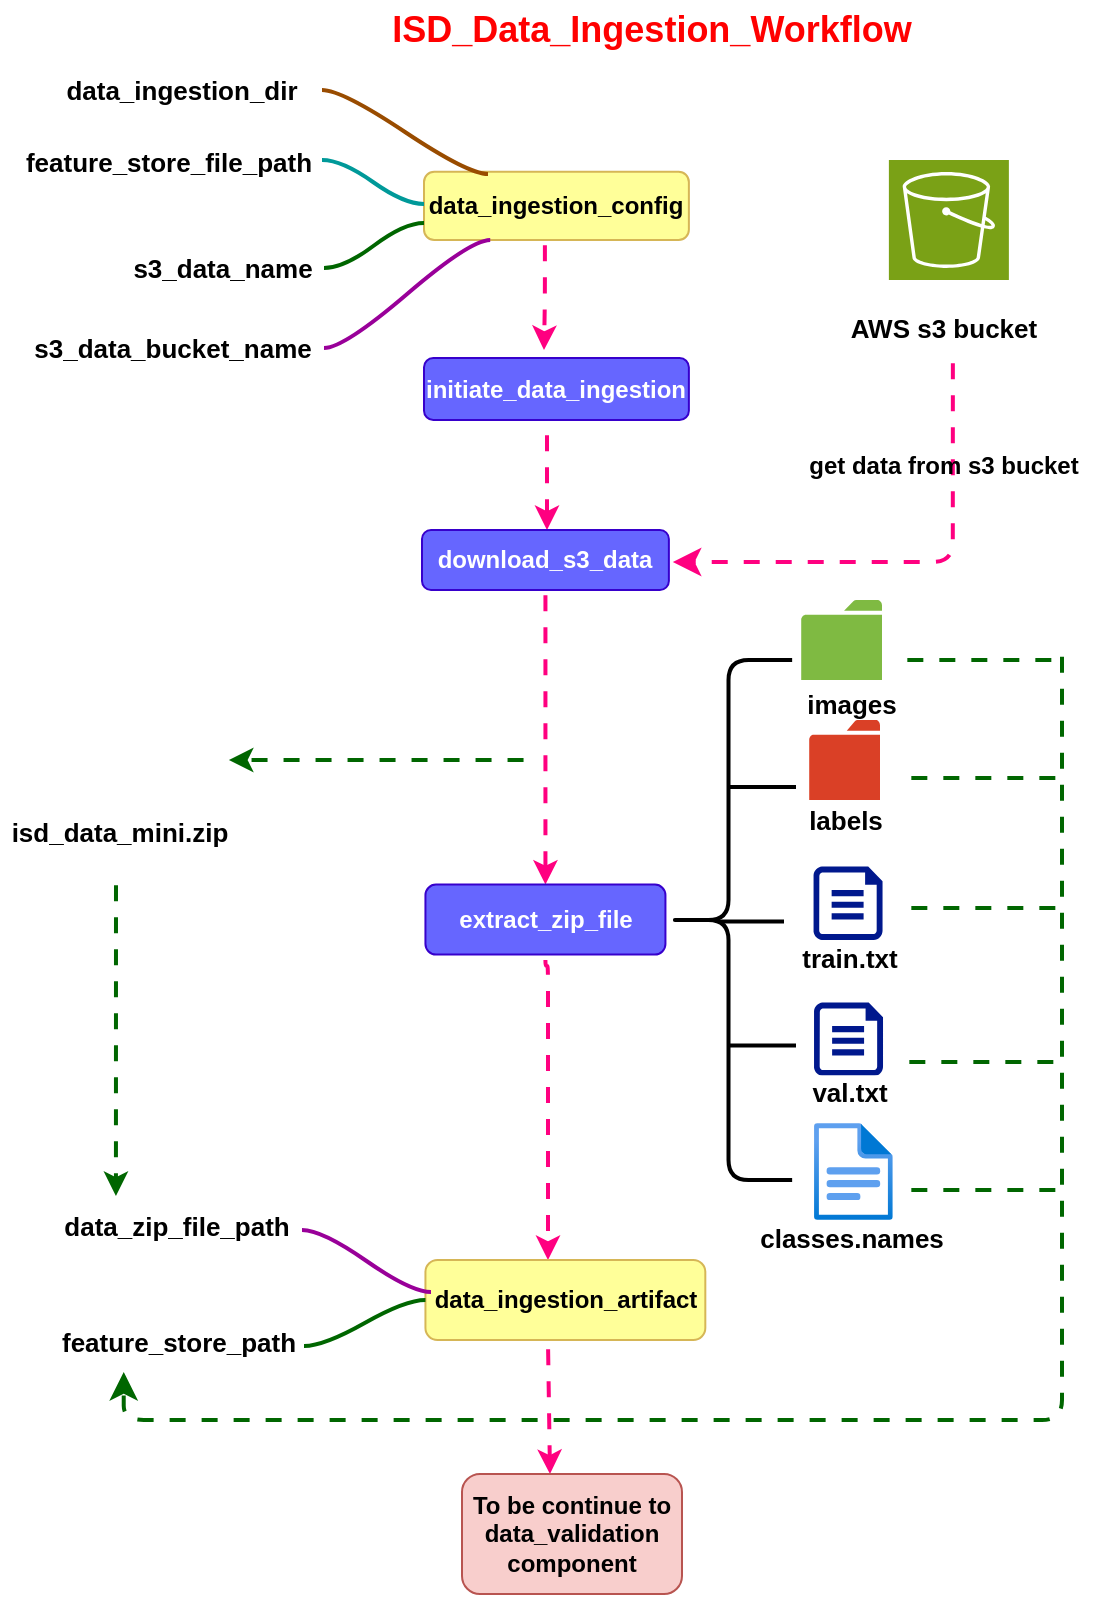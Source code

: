<mxfile version="24.2.3" type="device" pages="2">
  <diagram id="C5RBs43oDa-KdzZeNtuy" name="Page-1">
    <mxGraphModel dx="1434" dy="738" grid="1" gridSize="10" guides="1" tooltips="1" connect="1" arrows="1" fold="1" page="1" pageScale="1" pageWidth="827" pageHeight="1169" math="0" shadow="0">
      <root>
        <mxCell id="WIyWlLk6GJQsqaUBKTNV-0" />
        <mxCell id="WIyWlLk6GJQsqaUBKTNV-1" parent="WIyWlLk6GJQsqaUBKTNV-0" />
        <mxCell id="8eX8kVVmRZLDJjs02950-40" value="&lt;font style=&quot;font-size: 13px;&quot;&gt;&lt;b&gt;data_ingestion_dir&lt;/b&gt;&lt;/font&gt;" style="rounded=1;whiteSpace=wrap;html=1;strokeColor=none;" vertex="1" parent="WIyWlLk6GJQsqaUBKTNV-1">
          <mxGeometry x="330" y="60" width="120" height="30" as="geometry" />
        </mxCell>
        <mxCell id="8eX8kVVmRZLDJjs02950-41" value="" style="edgeStyle=orthogonalEdgeStyle;rounded=1;orthogonalLoop=1;jettySize=auto;html=1;flowAnimation=1;strokeColor=#FF0080;strokeWidth=2;" edge="1" parent="WIyWlLk6GJQsqaUBKTNV-1" source="8eX8kVVmRZLDJjs02950-64">
          <mxGeometry relative="1" as="geometry">
            <mxPoint x="571" y="205" as="targetPoint" />
            <Array as="points">
              <mxPoint x="571.44" y="180" />
              <mxPoint x="571.44" y="180" />
            </Array>
          </mxGeometry>
        </mxCell>
        <mxCell id="8eX8kVVmRZLDJjs02950-42" value="&lt;font style=&quot;font-size: 13px;&quot;&gt;&lt;b&gt;feature_store_file_path&lt;/b&gt;&lt;/font&gt;" style="rounded=1;whiteSpace=wrap;html=1;strokeColor=none;" vertex="1" parent="WIyWlLk6GJQsqaUBKTNV-1">
          <mxGeometry x="318" y="96" width="131" height="30" as="geometry" />
        </mxCell>
        <mxCell id="8eX8kVVmRZLDJjs02950-43" value="&lt;div style=&quot;text-align: right;&quot;&gt;&lt;span style=&quot;background-color: initial; font-size: 13px;&quot;&gt;&lt;b&gt;s3_data_name&lt;/b&gt;&lt;/span&gt;&lt;/div&gt;" style="rounded=1;whiteSpace=wrap;html=1;strokeColor=none;" vertex="1" parent="WIyWlLk6GJQsqaUBKTNV-1">
          <mxGeometry x="360" y="149" width="101" height="30" as="geometry" />
        </mxCell>
        <mxCell id="8eX8kVVmRZLDJjs02950-44" value="&lt;font style=&quot;font-size: 13px;&quot;&gt;&lt;b&gt;s3_data_bucket_name&lt;/b&gt;&lt;/font&gt;" style="rounded=1;whiteSpace=wrap;html=1;strokeColor=none;" vertex="1" parent="WIyWlLk6GJQsqaUBKTNV-1">
          <mxGeometry x="310" y="189" width="151" height="30" as="geometry" />
        </mxCell>
        <mxCell id="8eX8kVVmRZLDJjs02950-45" value="" style="edgeStyle=orthogonalEdgeStyle;rounded=1;orthogonalLoop=1;jettySize=auto;html=1;flowAnimation=1;strokeColor=#FF0080;strokeWidth=2;" edge="1" parent="WIyWlLk6GJQsqaUBKTNV-1">
          <mxGeometry relative="1" as="geometry">
            <mxPoint x="572.5" y="245" as="sourcePoint" />
            <mxPoint x="572.5" y="295" as="targetPoint" />
          </mxGeometry>
        </mxCell>
        <mxCell id="8eX8kVVmRZLDJjs02950-46" value="&lt;b&gt;initiate_data_ingestion&lt;/b&gt;" style="rounded=1;whiteSpace=wrap;html=1;fillColor=#6666FF;fontColor=#ffffff;strokeColor=#3700CC;flipH=1;container=1;" vertex="1" parent="WIyWlLk6GJQsqaUBKTNV-1">
          <mxGeometry x="511" y="209" width="132.44" height="31" as="geometry" />
        </mxCell>
        <mxCell id="8eX8kVVmRZLDJjs02950-48" value="&lt;b&gt;download_s3_data&lt;/b&gt;" style="whiteSpace=wrap;html=1;fillColor=#6666FF;strokeColor=#3700CC;fontColor=#ffffff;rounded=1;" vertex="1" parent="WIyWlLk6GJQsqaUBKTNV-1">
          <mxGeometry x="510" y="295" width="123.44" height="30" as="geometry" />
        </mxCell>
        <mxCell id="8eX8kVVmRZLDJjs02950-49" value="" style="edgeStyle=orthogonalEdgeStyle;rounded=1;orthogonalLoop=1;jettySize=auto;html=1;flowAnimation=1;strokeColor=#FF0080;strokeWidth=2;exitX=0.5;exitY=1;exitDx=0;exitDy=0;" edge="1" parent="WIyWlLk6GJQsqaUBKTNV-1" source="8eX8kVVmRZLDJjs02950-50" target="8eX8kVVmRZLDJjs02950-57">
          <mxGeometry relative="1" as="geometry">
            <Array as="points">
              <mxPoint x="573" y="513" />
            </Array>
            <mxPoint x="573" y="550" as="sourcePoint" />
          </mxGeometry>
        </mxCell>
        <mxCell id="8eX8kVVmRZLDJjs02950-52" value="&lt;font style=&quot;font-size: 13px;&quot;&gt;&lt;b&gt;AWS s3 bucket&lt;/b&gt;&lt;/font&gt;" style="rounded=1;whiteSpace=wrap;html=1;strokeColor=none;" vertex="1" parent="WIyWlLk6GJQsqaUBKTNV-1">
          <mxGeometry x="710.78" y="179" width="120" height="30" as="geometry" />
        </mxCell>
        <mxCell id="8eX8kVVmRZLDJjs02950-53" value="" style="edgeStyle=segmentEdgeStyle;endArrow=classic;html=1;curved=0;rounded=1;endSize=8;startSize=8;flowAnimation=1;strokeWidth=2;strokeColor=#FF0080;" edge="1" parent="WIyWlLk6GJQsqaUBKTNV-1">
          <mxGeometry width="50" height="50" relative="1" as="geometry">
            <mxPoint x="775.44" y="209" as="sourcePoint" />
            <mxPoint x="635.44" y="311" as="targetPoint" />
            <Array as="points">
              <mxPoint x="775.44" y="311" />
              <mxPoint x="635.44" y="311" />
            </Array>
          </mxGeometry>
        </mxCell>
        <mxCell id="8eX8kVVmRZLDJjs02950-54" value="" style="shape=image;html=1;verticalAlign=top;verticalLabelPosition=bottom;labelBackgroundColor=#ffffff;imageAspect=0;aspect=fixed;image=https://cdn4.iconfinder.com/data/icons/file-extension-names-vol-8/512/2-128.png;rounded=1;" vertex="1" parent="WIyWlLk6GJQsqaUBKTNV-1">
          <mxGeometry x="334" y="381" width="50" height="50" as="geometry" />
        </mxCell>
        <mxCell id="8eX8kVVmRZLDJjs02950-55" value="" style="edgeStyle=orthogonalEdgeStyle;rounded=0;orthogonalLoop=1;jettySize=auto;html=1;flowAnimation=1;strokeColor=#006600;strokeWidth=2;" edge="1" parent="WIyWlLk6GJQsqaUBKTNV-1">
          <mxGeometry relative="1" as="geometry">
            <mxPoint x="357" y="470" as="sourcePoint" />
            <mxPoint x="356.969" y="628.0" as="targetPoint" />
          </mxGeometry>
        </mxCell>
        <mxCell id="8eX8kVVmRZLDJjs02950-56" value="&lt;span style=&quot;font-size: 13px;&quot;&gt;&lt;b&gt;isd_data_mini.zip&lt;/b&gt;&lt;/span&gt;" style="rounded=1;whiteSpace=wrap;html=1;strokeColor=none;" vertex="1" parent="WIyWlLk6GJQsqaUBKTNV-1">
          <mxGeometry x="299" y="431" width="120" height="30" as="geometry" />
        </mxCell>
        <mxCell id="8eX8kVVmRZLDJjs02950-57" value="&lt;b&gt;data_ingestion_artifact&lt;/b&gt;" style="whiteSpace=wrap;html=1;fillColor=#FFFF99;strokeColor=#d6b656;rounded=1;" vertex="1" parent="WIyWlLk6GJQsqaUBKTNV-1">
          <mxGeometry x="511.72" y="660" width="139.94" height="40" as="geometry" />
        </mxCell>
        <mxCell id="8eX8kVVmRZLDJjs02950-58" value="&lt;span style=&quot;font-size: 13px;&quot;&gt;&lt;b&gt;data_zip_file_path&lt;/b&gt;&lt;/span&gt;" style="rounded=1;whiteSpace=wrap;html=1;strokeColor=none;" vertex="1" parent="WIyWlLk6GJQsqaUBKTNV-1">
          <mxGeometry x="333" y="628" width="108.75" height="30" as="geometry" />
        </mxCell>
        <mxCell id="8eX8kVVmRZLDJjs02950-59" value="&lt;span style=&quot;font-size: 13px;&quot;&gt;&lt;b&gt;feature_store_path&lt;/b&gt;&lt;/span&gt;" style="rounded=1;whiteSpace=wrap;html=1;strokeColor=none;" vertex="1" parent="WIyWlLk6GJQsqaUBKTNV-1">
          <mxGeometry x="333" y="686" width="111.44" height="30" as="geometry" />
        </mxCell>
        <mxCell id="8eX8kVVmRZLDJjs02950-62" value="" style="edgeStyle=elbowEdgeStyle;elbow=vertical;endArrow=classic;html=1;curved=0;rounded=1;endSize=8;startSize=8;flowAnimation=1;strokeColor=#006600;strokeWidth=2;entryX=0.25;entryY=1;entryDx=0;entryDy=0;" edge="1" parent="WIyWlLk6GJQsqaUBKTNV-1" target="8eX8kVVmRZLDJjs02950-59">
          <mxGeometry width="50" height="50" relative="1" as="geometry">
            <mxPoint x="830" y="355.65" as="sourcePoint" />
            <mxPoint x="384" y="713.65" as="targetPoint" />
            <Array as="points">
              <mxPoint x="590" y="740" />
            </Array>
          </mxGeometry>
        </mxCell>
        <mxCell id="8eX8kVVmRZLDJjs02950-63" value="&lt;font size=&quot;1&quot; color=&quot;#ff0000&quot; style=&quot;&quot;&gt;&lt;b style=&quot;font-size: 18px;&quot;&gt;ISD_Data_Ingestion_Workflow&lt;/b&gt;&lt;/font&gt;" style="rounded=1;whiteSpace=wrap;html=1;strokeColor=none;" vertex="1" parent="WIyWlLk6GJQsqaUBKTNV-1">
          <mxGeometry x="480.0" y="30" width="290" height="30" as="geometry" />
        </mxCell>
        <mxCell id="8eX8kVVmRZLDJjs02950-64" value="&lt;b&gt;data_ingestion_config&lt;/b&gt;" style="rounded=1;whiteSpace=wrap;html=1;strokeWidth=1;fillColor=#FFFF99;strokeColor=#d6b656;shadow=0;glass=0;flipV=1;" vertex="1" parent="WIyWlLk6GJQsqaUBKTNV-1">
          <mxGeometry x="511" y="115.9" width="132.44" height="34.1" as="geometry" />
        </mxCell>
        <mxCell id="8eX8kVVmRZLDJjs02950-65" value="" style="endArrow=classic;html=1;rounded=0;flowAnimation=1;strokeColor=#006600;strokeWidth=2;" edge="1" parent="WIyWlLk6GJQsqaUBKTNV-1">
          <mxGeometry width="50" height="50" relative="1" as="geometry">
            <mxPoint x="563.44" y="410" as="sourcePoint" />
            <mxPoint x="413.44" y="410" as="targetPoint" />
          </mxGeometry>
        </mxCell>
        <mxCell id="8eX8kVVmRZLDJjs02950-67" value="" style="edgeStyle=orthogonalEdgeStyle;rounded=1;orthogonalLoop=1;jettySize=auto;html=1;flowAnimation=1;strokeColor=#FF0080;strokeWidth=2;exitX=0.438;exitY=1.05;exitDx=0;exitDy=0;exitPerimeter=0;" edge="1" parent="WIyWlLk6GJQsqaUBKTNV-1" target="8eX8kVVmRZLDJjs02950-68" source="8eX8kVVmRZLDJjs02950-57">
          <mxGeometry relative="1" as="geometry">
            <mxPoint x="574" y="710" as="sourcePoint" />
            <Array as="points">
              <mxPoint x="574" y="702" />
            </Array>
          </mxGeometry>
        </mxCell>
        <mxCell id="8eX8kVVmRZLDJjs02950-68" value="&lt;b&gt;To be continue to data_validation component&lt;/b&gt;" style="whiteSpace=wrap;html=1;fillColor=#f8cecc;strokeColor=#b85450;rounded=1;" vertex="1" parent="WIyWlLk6GJQsqaUBKTNV-1">
          <mxGeometry x="530" y="767" width="110" height="60" as="geometry" />
        </mxCell>
        <mxCell id="8eX8kVVmRZLDJjs02950-69" value="" style="edgeStyle=entityRelationEdgeStyle;startArrow=none;endArrow=none;segment=10;curved=1;sourcePerimeterSpacing=0;targetPerimeterSpacing=0;rounded=0;strokeColor=#994C00;strokeWidth=2;" edge="1" parent="WIyWlLk6GJQsqaUBKTNV-1">
          <mxGeometry relative="1" as="geometry">
            <mxPoint x="460" y="75" as="sourcePoint" />
            <mxPoint x="543" y="117" as="targetPoint" />
            <Array as="points">
              <mxPoint x="623" y="217" />
              <mxPoint x="493" y="72" />
              <mxPoint x="633" y="217" />
              <mxPoint x="633" y="207" />
            </Array>
          </mxGeometry>
        </mxCell>
        <mxCell id="8eX8kVVmRZLDJjs02950-70" value="" style="edgeStyle=entityRelationEdgeStyle;startArrow=none;endArrow=none;segment=10;curved=1;sourcePerimeterSpacing=0;targetPerimeterSpacing=0;rounded=0;exitX=0.25;exitY=1;exitDx=0;exitDy=0;strokeColor=#990099;strokeWidth=2;" edge="1" parent="WIyWlLk6GJQsqaUBKTNV-1" source="8eX8kVVmRZLDJjs02950-64" target="8eX8kVVmRZLDJjs02950-44">
          <mxGeometry relative="1" as="geometry">
            <mxPoint x="532" y="182" as="sourcePoint" />
            <mxPoint x="490" y="201" as="targetPoint" />
            <Array as="points">
              <mxPoint x="681" y="447" />
            </Array>
          </mxGeometry>
        </mxCell>
        <mxCell id="8eX8kVVmRZLDJjs02950-71" value="" style="edgeStyle=entityRelationEdgeStyle;startArrow=none;endArrow=none;segment=10;curved=1;sourcePerimeterSpacing=0;targetPerimeterSpacing=0;rounded=0;strokeColor=#009999;strokeWidth=2;" edge="1" parent="WIyWlLk6GJQsqaUBKTNV-1">
          <mxGeometry relative="1" as="geometry">
            <mxPoint x="460" y="110" as="sourcePoint" />
            <mxPoint x="511" y="132" as="targetPoint" />
            <Array as="points">
              <mxPoint x="591" y="232" />
              <mxPoint x="461" y="87" />
              <mxPoint x="601" y="232" />
              <mxPoint x="601" y="222" />
            </Array>
          </mxGeometry>
        </mxCell>
        <mxCell id="8eX8kVVmRZLDJjs02950-72" value="" style="edgeStyle=entityRelationEdgeStyle;startArrow=none;endArrow=none;segment=10;curved=1;sourcePerimeterSpacing=0;targetPerimeterSpacing=0;rounded=0;strokeColor=#006600;strokeWidth=2;exitX=1;exitY=0.5;exitDx=0;exitDy=0;entryX=0;entryY=0.75;entryDx=0;entryDy=0;" edge="1" parent="WIyWlLk6GJQsqaUBKTNV-1" source="8eX8kVVmRZLDJjs02950-43" target="8eX8kVVmRZLDJjs02950-64">
          <mxGeometry relative="1" as="geometry">
            <mxPoint x="470" y="120" as="sourcePoint" />
            <mxPoint x="521" y="142" as="targetPoint" />
            <Array as="points">
              <mxPoint x="601" y="242" />
              <mxPoint x="471" y="97" />
              <mxPoint x="611" y="242" />
              <mxPoint x="611" y="232" />
            </Array>
          </mxGeometry>
        </mxCell>
        <mxCell id="8eX8kVVmRZLDJjs02950-73" value="" style="edgeStyle=entityRelationEdgeStyle;startArrow=none;endArrow=none;segment=10;curved=1;sourcePerimeterSpacing=0;targetPerimeterSpacing=0;rounded=0;strokeColor=#990099;strokeWidth=2;" edge="1" parent="WIyWlLk6GJQsqaUBKTNV-1">
          <mxGeometry relative="1" as="geometry">
            <mxPoint x="450" y="645" as="sourcePoint" />
            <mxPoint x="514.5" y="676" as="targetPoint" />
            <Array as="points">
              <mxPoint x="460" y="645" />
              <mxPoint x="460" y="645" />
              <mxPoint x="480" y="655" />
              <mxPoint x="490" y="655" />
              <mxPoint x="453.5" y="994" />
              <mxPoint x="594.5" y="776" />
              <mxPoint x="483.5" y="914" />
              <mxPoint x="464.5" y="631" />
              <mxPoint x="604.5" y="776" />
              <mxPoint x="604.5" y="766" />
            </Array>
          </mxGeometry>
        </mxCell>
        <mxCell id="8eX8kVVmRZLDJjs02950-74" value="" style="edgeStyle=entityRelationEdgeStyle;startArrow=none;endArrow=none;segment=10;curved=1;sourcePerimeterSpacing=0;targetPerimeterSpacing=0;rounded=0;strokeColor=#006600;strokeWidth=2;entryX=0;entryY=0.5;entryDx=0;entryDy=0;" edge="1" parent="WIyWlLk6GJQsqaUBKTNV-1" target="8eX8kVVmRZLDJjs02950-57">
          <mxGeometry relative="1" as="geometry">
            <mxPoint x="451" y="703" as="sourcePoint" />
            <mxPoint x="510" y="675" as="targetPoint" />
            <Array as="points">
              <mxPoint x="460" y="695" />
              <mxPoint x="460" y="715" />
              <mxPoint x="460" y="715" />
              <mxPoint x="510" y="675" />
              <mxPoint x="450" y="715" />
              <mxPoint x="603.5" y="786" />
              <mxPoint x="452.5" y="864" />
              <mxPoint x="463.5" y="974" />
              <mxPoint x="473.5" y="641" />
              <mxPoint x="613.5" y="786" />
              <mxPoint x="613.5" y="776" />
            </Array>
          </mxGeometry>
        </mxCell>
        <mxCell id="8eX8kVVmRZLDJjs02950-79" value="" style="sketch=0;points=[[0,0,0],[0.25,0,0],[0.5,0,0],[0.75,0,0],[1,0,0],[0,1,0],[0.25,1,0],[0.5,1,0],[0.75,1,0],[1,1,0],[0,0.25,0],[0,0.5,0],[0,0.75,0],[1,0.25,0],[1,0.5,0],[1,0.75,0]];outlineConnect=0;fontColor=#232F3E;fillColor=#7AA116;strokeColor=#ffffff;dashed=0;verticalLabelPosition=bottom;verticalAlign=top;align=center;html=1;fontSize=12;fontStyle=0;aspect=fixed;shape=mxgraph.aws4.resourceIcon;resIcon=mxgraph.aws4.s3;" vertex="1" parent="WIyWlLk6GJQsqaUBKTNV-1">
          <mxGeometry x="743.44" y="110" width="60" height="60" as="geometry" />
        </mxCell>
        <mxCell id="8eX8kVVmRZLDJjs02950-84" value="&lt;b&gt;get data from s3 bucket&lt;/b&gt;" style="text;strokeColor=none;align=center;fillColor=none;html=1;verticalAlign=middle;whiteSpace=wrap;rounded=0;" vertex="1" parent="WIyWlLk6GJQsqaUBKTNV-1">
          <mxGeometry x="691" y="248" width="160" height="30" as="geometry" />
        </mxCell>
        <mxCell id="8g1nXVOz-ZgUr4x5GwGk-0" value="" style="edgeStyle=orthogonalEdgeStyle;rounded=1;orthogonalLoop=1;jettySize=auto;html=1;flowAnimation=1;strokeColor=#FF0080;strokeWidth=2;exitX=0.5;exitY=1;exitDx=0;exitDy=0;" edge="1" parent="WIyWlLk6GJQsqaUBKTNV-1" source="8eX8kVVmRZLDJjs02950-48" target="8eX8kVVmRZLDJjs02950-50">
          <mxGeometry relative="1" as="geometry">
            <mxPoint x="572" y="325" as="sourcePoint" />
            <mxPoint x="571.5" y="440" as="targetPoint" />
          </mxGeometry>
        </mxCell>
        <mxCell id="8eX8kVVmRZLDJjs02950-50" value="&lt;b&gt;extract_zip_file&lt;/b&gt;" style="whiteSpace=wrap;html=1;fillColor=#6666FF;strokeColor=#3700CC;fontColor=#ffffff;rounded=1;" vertex="1" parent="WIyWlLk6GJQsqaUBKTNV-1">
          <mxGeometry x="511.72" y="472.31" width="120" height="35" as="geometry" />
        </mxCell>
        <mxCell id="3qkXrNH8dcLmyiTHp_if-0" value="" style="shape=curlyBracket;whiteSpace=wrap;html=1;rounded=1;labelPosition=left;verticalLabelPosition=middle;align=right;verticalAlign=middle;rotation=0;strokeWidth=2;" vertex="1" parent="WIyWlLk6GJQsqaUBKTNV-1">
          <mxGeometry x="631.44" y="360" width="63.63" height="260" as="geometry" />
        </mxCell>
        <mxCell id="lY8e4gBOJ8Q8jzytJCp8-0" value="" style="line;strokeWidth=2;direction=south;html=1;rotation=-90;" vertex="1" parent="WIyWlLk6GJQsqaUBKTNV-1">
          <mxGeometry x="676" y="407" width="9" height="33" as="geometry" />
        </mxCell>
        <mxCell id="lY8e4gBOJ8Q8jzytJCp8-2" value="" style="line;strokeWidth=2;direction=south;html=1;rotation=-90;" vertex="1" parent="WIyWlLk6GJQsqaUBKTNV-1">
          <mxGeometry x="670" y="474.31" width="9" height="33" as="geometry" />
        </mxCell>
        <mxCell id="lY8e4gBOJ8Q8jzytJCp8-3" value="" style="line;strokeWidth=2;direction=south;html=1;rotation=-90;" vertex="1" parent="WIyWlLk6GJQsqaUBKTNV-1">
          <mxGeometry x="676" y="536.31" width="9" height="33" as="geometry" />
        </mxCell>
        <mxCell id="lY8e4gBOJ8Q8jzytJCp8-5" value="" style="sketch=0;pointerEvents=1;shadow=0;dashed=0;html=1;strokeColor=none;labelPosition=center;verticalLabelPosition=bottom;verticalAlign=top;outlineConnect=0;align=center;shape=mxgraph.office.concepts.folder;fillColor=#DA4026;" vertex="1" parent="WIyWlLk6GJQsqaUBKTNV-1">
          <mxGeometry x="703.61" y="390" width="35.39" height="40" as="geometry" />
        </mxCell>
        <mxCell id="lY8e4gBOJ8Q8jzytJCp8-6" value="&lt;span style=&quot;font-size: 13px;&quot;&gt;&lt;b&gt;images&lt;/b&gt;&lt;/span&gt;" style="rounded=1;whiteSpace=wrap;html=1;strokeColor=none;" vertex="1" parent="WIyWlLk6GJQsqaUBKTNV-1">
          <mxGeometry x="704.61" y="373.31" width="40" height="16.69" as="geometry" />
        </mxCell>
        <mxCell id="lY8e4gBOJ8Q8jzytJCp8-7" value="" style="sketch=0;pointerEvents=1;shadow=0;dashed=0;html=1;strokeColor=none;labelPosition=center;verticalLabelPosition=bottom;verticalAlign=top;outlineConnect=0;align=center;shape=mxgraph.office.concepts.folder;fillColor=#7FBA42;" vertex="1" parent="WIyWlLk6GJQsqaUBKTNV-1">
          <mxGeometry x="699.61" y="330" width="40.39" height="40" as="geometry" />
        </mxCell>
        <mxCell id="lY8e4gBOJ8Q8jzytJCp8-8" value="&lt;span style=&quot;font-size: 13px;&quot;&gt;&lt;b&gt;labels&lt;/b&gt;&lt;/span&gt;" style="rounded=1;whiteSpace=wrap;html=1;strokeColor=none;" vertex="1" parent="WIyWlLk6GJQsqaUBKTNV-1">
          <mxGeometry x="701.78" y="431.62" width="40" height="16.69" as="geometry" />
        </mxCell>
        <mxCell id="lY8e4gBOJ8Q8jzytJCp8-11" value="" style="sketch=0;aspect=fixed;pointerEvents=1;shadow=0;dashed=0;html=1;strokeColor=none;labelPosition=center;verticalLabelPosition=bottom;verticalAlign=top;align=center;fillColor=#00188D;shape=mxgraph.azure.file" vertex="1" parent="WIyWlLk6GJQsqaUBKTNV-1">
          <mxGeometry x="705.78" y="463.31" width="34.49" height="36.69" as="geometry" />
        </mxCell>
        <mxCell id="lY8e4gBOJ8Q8jzytJCp8-12" value="&lt;span style=&quot;font-size: 13px;&quot;&gt;&lt;b&gt;train.txt&lt;/b&gt;&lt;/span&gt;" style="rounded=1;whiteSpace=wrap;html=1;strokeColor=none;" vertex="1" parent="WIyWlLk6GJQsqaUBKTNV-1">
          <mxGeometry x="703.78" y="500.62" width="40" height="16.69" as="geometry" />
        </mxCell>
        <mxCell id="lY8e4gBOJ8Q8jzytJCp8-13" value="" style="sketch=0;aspect=fixed;pointerEvents=1;shadow=0;dashed=0;html=1;strokeColor=none;labelPosition=center;verticalLabelPosition=bottom;verticalAlign=top;align=center;fillColor=#00188D;shape=mxgraph.azure.file" vertex="1" parent="WIyWlLk6GJQsqaUBKTNV-1">
          <mxGeometry x="706.02" y="531.31" width="34.49" height="36.69" as="geometry" />
        </mxCell>
        <mxCell id="lY8e4gBOJ8Q8jzytJCp8-14" value="&lt;span style=&quot;font-size: 13px;&quot;&gt;&lt;b&gt;val.txt&lt;/b&gt;&lt;/span&gt;" style="rounded=1;whiteSpace=wrap;html=1;strokeColor=none;" vertex="1" parent="WIyWlLk6GJQsqaUBKTNV-1">
          <mxGeometry x="704.02" y="567.62" width="40" height="16.69" as="geometry" />
        </mxCell>
        <mxCell id="lY8e4gBOJ8Q8jzytJCp8-15" value="" style="image;aspect=fixed;html=1;points=[];align=center;fontSize=12;image=img/lib/azure2/general/File.svg;" vertex="1" parent="WIyWlLk6GJQsqaUBKTNV-1">
          <mxGeometry x="706.02" y="591.5" width="39.36" height="48.5" as="geometry" />
        </mxCell>
        <mxCell id="lY8e4gBOJ8Q8jzytJCp8-16" value="&lt;span style=&quot;font-size: 13px;&quot;&gt;&lt;b&gt;classes.names&lt;/b&gt;&lt;/span&gt;" style="rounded=1;whiteSpace=wrap;html=1;strokeColor=none;" vertex="1" parent="WIyWlLk6GJQsqaUBKTNV-1">
          <mxGeometry x="705.38" y="641" width="40" height="16.69" as="geometry" />
        </mxCell>
        <mxCell id="lY8e4gBOJ8Q8jzytJCp8-18" value="" style="endArrow=none;html=1;rounded=0;strokeColor=#006600;strokeWidth=2;flowAnimation=1;" edge="1" parent="WIyWlLk6GJQsqaUBKTNV-1">
          <mxGeometry width="50" height="50" relative="1" as="geometry">
            <mxPoint x="750" y="360" as="sourcePoint" />
            <mxPoint x="830" y="360" as="targetPoint" />
          </mxGeometry>
        </mxCell>
        <mxCell id="lY8e4gBOJ8Q8jzytJCp8-19" value="" style="endArrow=none;html=1;rounded=0;strokeColor=#006600;strokeWidth=2;flowAnimation=1;" edge="1" parent="WIyWlLk6GJQsqaUBKTNV-1">
          <mxGeometry width="50" height="50" relative="1" as="geometry">
            <mxPoint x="752" y="419" as="sourcePoint" />
            <mxPoint x="832" y="419" as="targetPoint" />
          </mxGeometry>
        </mxCell>
        <mxCell id="lY8e4gBOJ8Q8jzytJCp8-20" value="" style="endArrow=none;html=1;rounded=0;strokeColor=#006600;strokeWidth=2;flowAnimation=1;" edge="1" parent="WIyWlLk6GJQsqaUBKTNV-1">
          <mxGeometry width="50" height="50" relative="1" as="geometry">
            <mxPoint x="752" y="484" as="sourcePoint" />
            <mxPoint x="832" y="484" as="targetPoint" />
          </mxGeometry>
        </mxCell>
        <mxCell id="lY8e4gBOJ8Q8jzytJCp8-21" value="" style="endArrow=none;html=1;rounded=0;strokeColor=#006600;strokeWidth=2;flowAnimation=1;" edge="1" parent="WIyWlLk6GJQsqaUBKTNV-1">
          <mxGeometry width="50" height="50" relative="1" as="geometry">
            <mxPoint x="751" y="561" as="sourcePoint" />
            <mxPoint x="831" y="561" as="targetPoint" />
          </mxGeometry>
        </mxCell>
        <mxCell id="lY8e4gBOJ8Q8jzytJCp8-22" value="" style="endArrow=none;html=1;rounded=0;strokeColor=#006600;strokeWidth=2;flowAnimation=1;" edge="1" parent="WIyWlLk6GJQsqaUBKTNV-1">
          <mxGeometry width="50" height="50" relative="1" as="geometry">
            <mxPoint x="752" y="625" as="sourcePoint" />
            <mxPoint x="832" y="625" as="targetPoint" />
          </mxGeometry>
        </mxCell>
      </root>
    </mxGraphModel>
  </diagram>
  <diagram id="jovz4BK2MN82iZk3h4Mf" name="Page-2">
    <mxGraphModel dx="2534" dy="738" grid="1" gridSize="10" guides="1" tooltips="1" connect="1" arrows="1" fold="1" page="1" pageScale="1" pageWidth="1100" pageHeight="850" math="0" shadow="0">
      <root>
        <mxCell id="0" />
        <mxCell id="1" parent="0" />
        <mxCell id="nSRVxIwpDMMca3vvs-4J-1" value="" style="edgeStyle=orthogonalEdgeStyle;rounded=1;orthogonalLoop=1;jettySize=auto;html=1;flowAnimation=1;strokeColor=#FF0080;strokeWidth=2;" edge="1" parent="1" source="nSRVxIwpDMMca3vvs-4J-6">
          <mxGeometry relative="1" as="geometry">
            <mxPoint x="357.56" y="565" as="targetPoint" />
            <Array as="points">
              <mxPoint x="358" y="540" />
              <mxPoint x="358" y="540" />
            </Array>
          </mxGeometry>
        </mxCell>
        <mxCell id="nSRVxIwpDMMca3vvs-4J-2" value="&lt;b&gt;splitting_data&lt;/b&gt;" style="rounded=1;whiteSpace=wrap;html=1;fillColor=#6666FF;fontColor=#ffffff;strokeColor=#3700CC;flipH=1;container=1;" vertex="1" parent="1">
          <mxGeometry x="297.56" y="569" width="132.44" height="31" as="geometry" />
        </mxCell>
        <mxCell id="nSRVxIwpDMMca3vvs-4J-3" value="&lt;b&gt;df_train&lt;/b&gt;" style="whiteSpace=wrap;html=1;fillColor=#6666FF;strokeColor=#3700CC;fontColor=#ffffff;rounded=1;flipH=1;" vertex="1" parent="1">
          <mxGeometry x="220" y="670" width="120" height="30" as="geometry" />
        </mxCell>
        <mxCell id="nSRVxIwpDMMca3vvs-4J-4" value="&lt;b&gt;prepare data transformatoin artifacts&lt;/b&gt;" style="whiteSpace=wrap;html=1;fillColor=#6666FF;strokeColor=#3700CC;fontColor=#ffffff;rounded=1;" vertex="1" parent="1">
          <mxGeometry x="249" y="816" width="220" height="35" as="geometry" />
        </mxCell>
        <mxCell id="nSRVxIwpDMMca3vvs-4J-5" value="&lt;font size=&quot;1&quot; color=&quot;#ff0000&quot; style=&quot;&quot;&gt;&lt;b style=&quot;font-size: 18px;&quot;&gt;NER_Data_Transformation_Workflow&lt;/b&gt;&lt;/font&gt;" style="rounded=1;whiteSpace=wrap;html=1;strokeColor=none;" vertex="1" parent="1">
          <mxGeometry x="240" y="280" width="290" height="30" as="geometry" />
        </mxCell>
        <mxCell id="nSRVxIwpDMMca3vvs-4J-6" value="&lt;b&gt;data_transformation_config&lt;/b&gt;" style="rounded=1;whiteSpace=wrap;html=1;strokeWidth=1;fillColor=#FFFF99;strokeColor=#d6b656;shadow=0;glass=0;flipV=1;" vertex="1" parent="1">
          <mxGeometry x="284.81" y="475.9" width="172.44" height="34.1" as="geometry" />
        </mxCell>
        <mxCell id="nSRVxIwpDMMca3vvs-4J-7" value="" style="edgeStyle=orthogonalEdgeStyle;rounded=1;orthogonalLoop=1;jettySize=auto;html=1;flowAnimation=0;strokeColor=#CC0066;strokeWidth=2;" edge="1" parent="1" source="nSRVxIwpDMMca3vvs-4J-37" target="nSRVxIwpDMMca3vvs-4J-8">
          <mxGeometry relative="1" as="geometry">
            <mxPoint x="361" y="922" as="sourcePoint" />
            <Array as="points">
              <mxPoint x="361" y="982" />
              <mxPoint x="361" y="982" />
            </Array>
          </mxGeometry>
        </mxCell>
        <mxCell id="nSRVxIwpDMMca3vvs-4J-8" value="&lt;b&gt;To be continue to model_training component&lt;/b&gt;" style="whiteSpace=wrap;html=1;fillColor=#f8cecc;strokeColor=#b85450;rounded=1;" vertex="1" parent="1">
          <mxGeometry x="280" y="1012" width="150" height="60" as="geometry" />
        </mxCell>
        <mxCell id="nSRVxIwpDMMca3vvs-4J-9" value="" style="edgeStyle=segmentEdgeStyle;endArrow=classic;html=1;curved=0;rounded=1;endSize=8;startSize=8;flowAnimation=1;strokeWidth=2;strokeColor=#CC0066;" edge="1" parent="1">
          <mxGeometry width="50" height="50" relative="1" as="geometry">
            <mxPoint x="621" y="416" as="sourcePoint" />
            <mxPoint x="461" y="496" as="targetPoint" />
            <Array as="points">
              <mxPoint x="621" y="496" />
              <mxPoint x="461" y="496" />
            </Array>
          </mxGeometry>
        </mxCell>
        <mxCell id="nSRVxIwpDMMca3vvs-4J-10" value="&lt;b&gt;Data Transformation Config&lt;/b&gt;" style="rounded=1;whiteSpace=wrap;html=1;strokeWidth=4;fillColor=#FFFFFF;strokeColor=#d6b656;shadow=0;glass=0;flipV=1;" vertex="1" parent="1">
          <mxGeometry x="538" y="377.9" width="172.44" height="34.1" as="geometry" />
        </mxCell>
        <mxCell id="nSRVxIwpDMMca3vvs-4J-11" value="data_transformation_dir" style="whiteSpace=wrap;html=1;rounded=1;arcSize=50;align=center;verticalAlign=middle;strokeWidth=1;autosize=1;spacing=4;treeFolding=1;treeMoving=1;newEdgeStyle={&quot;edgeStyle&quot;:&quot;entityRelationEdgeStyle&quot;,&quot;startArrow&quot;:&quot;none&quot;,&quot;endArrow&quot;:&quot;none&quot;,&quot;segment&quot;:10,&quot;curved&quot;:1,&quot;sourcePerimeterSpacing&quot;:0,&quot;targetPerimeterSpacing&quot;:0};strokeColor=none;" vertex="1" parent="1">
          <mxGeometry x="757" y="250" width="135" height="30" as="geometry" />
        </mxCell>
        <mxCell id="nSRVxIwpDMMca3vvs-4J-12" value="" style="edgeStyle=entityRelationEdgeStyle;startArrow=none;endArrow=none;segment=10;curved=1;sourcePerimeterSpacing=0;targetPerimeterSpacing=0;rounded=0;strokeWidth=2;strokeColor=#9933FF;exitX=0.711;exitY=1.079;exitDx=0;exitDy=0;exitPerimeter=0;" edge="1" parent="1" target="nSRVxIwpDMMca3vvs-4J-11">
          <mxGeometry relative="1" as="geometry">
            <mxPoint x="662.605" y="375.206" as="sourcePoint" />
            <Array as="points">
              <mxPoint x="651" y="366" />
              <mxPoint x="723" y="346" />
            </Array>
          </mxGeometry>
        </mxCell>
        <mxCell id="nSRVxIwpDMMca3vvs-4J-13" value="unique_labels_path" style="whiteSpace=wrap;html=1;rounded=1;arcSize=50;align=center;verticalAlign=middle;strokeWidth=1;autosize=1;spacing=4;treeFolding=1;treeMoving=1;newEdgeStyle={&quot;edgeStyle&quot;:&quot;entityRelationEdgeStyle&quot;,&quot;startArrow&quot;:&quot;none&quot;,&quot;endArrow&quot;:&quot;none&quot;,&quot;segment&quot;:10,&quot;curved&quot;:1,&quot;sourcePerimeterSpacing&quot;:0,&quot;targetPerimeterSpacing&quot;:0};strokeColor=none;" vertex="1" parent="1">
          <mxGeometry x="757" y="509" width="150" height="30" as="geometry" />
        </mxCell>
        <mxCell id="nSRVxIwpDMMca3vvs-4J-14" value="" style="edgeStyle=entityRelationEdgeStyle;startArrow=none;endArrow=none;segment=10;curved=1;sourcePerimeterSpacing=0;targetPerimeterSpacing=0;rounded=0;exitX=0.692;exitY=0.023;exitDx=0;exitDy=0;strokeWidth=2;strokeColor=#FF3333;exitPerimeter=0;" edge="1" parent="1" target="nSRVxIwpDMMca3vvs-4J-13">
          <mxGeometry relative="1" as="geometry">
            <mxPoint x="659.328" y="411.216" as="sourcePoint" />
            <Array as="points">
              <mxPoint x="661" y="410" />
              <mxPoint x="690" y="487.81" />
              <mxPoint x="680" y="487.81" />
              <mxPoint x="742" y="467.81" />
            </Array>
          </mxGeometry>
        </mxCell>
        <mxCell id="nSRVxIwpDMMca3vvs-4J-15" value="df_test_path" style="whiteSpace=wrap;html=1;rounded=1;arcSize=50;align=center;verticalAlign=middle;strokeWidth=1;autosize=1;spacing=4;treeFolding=1;treeMoving=1;newEdgeStyle={&quot;edgeStyle&quot;:&quot;entityRelationEdgeStyle&quot;,&quot;startArrow&quot;:&quot;none&quot;,&quot;endArrow&quot;:&quot;none&quot;,&quot;segment&quot;:10,&quot;curved&quot;:1,&quot;sourcePerimeterSpacing&quot;:0,&quot;targetPerimeterSpacing&quot;:0};strokeColor=none;" vertex="1" parent="1">
          <mxGeometry x="757" y="470.95" width="110" height="30" as="geometry" />
        </mxCell>
        <mxCell id="nSRVxIwpDMMca3vvs-4J-16" value="" style="edgeStyle=entityRelationEdgeStyle;startArrow=none;endArrow=none;segment=10;curved=1;sourcePerimeterSpacing=0;targetPerimeterSpacing=0;rounded=0;exitX=0.846;exitY=-0.023;exitDx=0;exitDy=0;exitPerimeter=0;strokeWidth=2;strokeColor=#004C99;" edge="1" parent="1" target="nSRVxIwpDMMca3vvs-4J-15">
          <mxGeometry relative="1" as="geometry">
            <mxPoint x="685.884" y="412.784" as="sourcePoint" />
            <Array as="points">
              <mxPoint x="700" y="442.81" />
              <mxPoint x="690" y="452.63" />
              <mxPoint x="680" y="452.63" />
              <mxPoint x="742" y="432.63" />
            </Array>
          </mxGeometry>
        </mxCell>
        <mxCell id="nSRVxIwpDMMca3vvs-4J-17" value="df_val_path" style="whiteSpace=wrap;html=1;rounded=1;arcSize=50;align=center;verticalAlign=middle;strokeWidth=1;autosize=1;spacing=4;treeFolding=1;treeMoving=1;newEdgeStyle={&quot;edgeStyle&quot;:&quot;entityRelationEdgeStyle&quot;,&quot;startArrow&quot;:&quot;none&quot;,&quot;endArrow&quot;:&quot;none&quot;,&quot;segment&quot;:10,&quot;curved&quot;:1,&quot;sourcePerimeterSpacing&quot;:0,&quot;targetPerimeterSpacing&quot;:0};strokeColor=none;" vertex="1" parent="1">
          <mxGeometry x="758" y="432.81" width="106" height="30" as="geometry" />
        </mxCell>
        <mxCell id="nSRVxIwpDMMca3vvs-4J-18" value="" style="edgeStyle=entityRelationEdgeStyle;startArrow=none;endArrow=none;segment=10;curved=1;sourcePerimeterSpacing=0;targetPerimeterSpacing=0;rounded=0;exitX=0.957;exitY=0;exitDx=0;exitDy=0;exitPerimeter=0;strokeWidth=2;strokeColor=#99004D;" edge="1" parent="1" target="nSRVxIwpDMMca3vvs-4J-17">
          <mxGeometry relative="1" as="geometry">
            <mxPoint x="701.025" y="412.0" as="sourcePoint" />
            <Array as="points">
              <mxPoint x="696" y="409.71" />
              <mxPoint x="686" y="419.53" />
              <mxPoint x="676" y="419.53" />
              <mxPoint x="738" y="399.53" />
            </Array>
          </mxGeometry>
        </mxCell>
        <mxCell id="nSRVxIwpDMMca3vvs-4J-19" value="df_train_path" style="whiteSpace=wrap;html=1;rounded=1;arcSize=50;align=center;verticalAlign=middle;strokeWidth=1;autosize=1;spacing=4;treeFolding=1;treeMoving=1;newEdgeStyle={&quot;edgeStyle&quot;:&quot;entityRelationEdgeStyle&quot;,&quot;startArrow&quot;:&quot;none&quot;,&quot;endArrow&quot;:&quot;none&quot;,&quot;segment&quot;:10,&quot;curved&quot;:1,&quot;sourcePerimeterSpacing&quot;:0,&quot;targetPerimeterSpacing&quot;:0};strokeColor=none;" vertex="1" parent="1">
          <mxGeometry x="758" y="399" width="110" height="30" as="geometry" />
        </mxCell>
        <mxCell id="nSRVxIwpDMMca3vvs-4J-20" value="" style="edgeStyle=entityRelationEdgeStyle;startArrow=none;endArrow=none;segment=10;curved=1;sourcePerimeterSpacing=0;targetPerimeterSpacing=0;rounded=0;exitX=1;exitY=0.75;exitDx=0;exitDy=0;strokeWidth=2;strokeColor=#660000;" edge="1" parent="1" target="nSRVxIwpDMMca3vvs-4J-19">
          <mxGeometry relative="1" as="geometry">
            <mxPoint x="713.44" y="398.475" as="sourcePoint" />
            <Array as="points">
              <mxPoint x="701" y="365.09" />
              <mxPoint x="722" y="405" />
              <mxPoint x="691" y="374.91" />
              <mxPoint x="681" y="374.91" />
              <mxPoint x="743" y="354.91" />
            </Array>
          </mxGeometry>
        </mxCell>
        <mxCell id="nSRVxIwpDMMca3vvs-4J-21" value="labels_to_ids_path" style="whiteSpace=wrap;html=1;rounded=1;arcSize=50;align=center;verticalAlign=middle;strokeWidth=1;autosize=1;spacing=4;treeFolding=1;treeMoving=1;newEdgeStyle={&quot;edgeStyle&quot;:&quot;entityRelationEdgeStyle&quot;,&quot;startArrow&quot;:&quot;none&quot;,&quot;endArrow&quot;:&quot;none&quot;,&quot;segment&quot;:10,&quot;curved&quot;:1,&quot;sourcePerimeterSpacing&quot;:0,&quot;targetPerimeterSpacing&quot;:0};strokeColor=none;" vertex="1" parent="1">
          <mxGeometry x="757" y="288" width="140" height="30" as="geometry" />
        </mxCell>
        <mxCell id="nSRVxIwpDMMca3vvs-4J-22" value="" style="edgeStyle=entityRelationEdgeStyle;startArrow=none;endArrow=none;segment=10;curved=1;sourcePerimeterSpacing=0;targetPerimeterSpacing=0;rounded=0;strokeWidth=2;strokeColor=#994C00;exitX=0.813;exitY=1.103;exitDx=0;exitDy=0;exitPerimeter=0;" edge="1" parent="1" target="nSRVxIwpDMMca3vvs-4J-21">
          <mxGeometry relative="1" as="geometry">
            <mxPoint x="680.194" y="374.388" as="sourcePoint" />
            <Array as="points">
              <mxPoint x="661" y="403" />
              <mxPoint x="733" y="383" />
            </Array>
          </mxGeometry>
        </mxCell>
        <mxCell id="nSRVxIwpDMMca3vvs-4J-23" value="ids_to_labels_path" style="whiteSpace=wrap;html=1;rounded=1;arcSize=50;align=center;verticalAlign=middle;strokeWidth=1;autosize=1;spacing=4;treeFolding=1;treeMoving=1;newEdgeStyle={&quot;edgeStyle&quot;:&quot;entityRelationEdgeStyle&quot;,&quot;startArrow&quot;:&quot;none&quot;,&quot;endArrow&quot;:&quot;none&quot;,&quot;segment&quot;:10,&quot;curved&quot;:1,&quot;sourcePerimeterSpacing&quot;:0,&quot;targetPerimeterSpacing&quot;:0};strokeColor=none;" vertex="1" parent="1">
          <mxGeometry x="754.5" y="329" width="140" height="30" as="geometry" />
        </mxCell>
        <mxCell id="nSRVxIwpDMMca3vvs-4J-24" value="" style="edgeStyle=entityRelationEdgeStyle;startArrow=none;endArrow=none;segment=10;curved=1;sourcePerimeterSpacing=0;targetPerimeterSpacing=0;rounded=0;strokeWidth=2;strokeColor=#006600;exitX=0.948;exitY=1.009;exitDx=0;exitDy=0;exitPerimeter=0;" edge="1" parent="1" target="nSRVxIwpDMMca3vvs-4J-23">
          <mxGeometry relative="1" as="geometry">
            <mxPoint x="703.473" y="377.593" as="sourcePoint" />
            <Array as="points">
              <mxPoint x="711" y="370" />
              <mxPoint x="671" y="433" />
              <mxPoint x="743" y="413" />
            </Array>
          </mxGeometry>
        </mxCell>
        <mxCell id="nSRVxIwpDMMca3vvs-4J-25" value="ids_to_labels_gcp_path" style="whiteSpace=wrap;html=1;rounded=1;arcSize=50;align=center;verticalAlign=middle;strokeWidth=1;autosize=1;spacing=4;treeFolding=1;treeMoving=1;newEdgeStyle={&quot;edgeStyle&quot;:&quot;entityRelationEdgeStyle&quot;,&quot;startArrow&quot;:&quot;none&quot;,&quot;endArrow&quot;:&quot;none&quot;,&quot;segment&quot;:10,&quot;curved&quot;:1,&quot;sourcePerimeterSpacing&quot;:0,&quot;targetPerimeterSpacing&quot;:0};strokeColor=none;" vertex="1" parent="1">
          <mxGeometry x="758" y="360" width="170" height="30" as="geometry" />
        </mxCell>
        <mxCell id="nSRVxIwpDMMca3vvs-4J-26" value="" style="edgeStyle=entityRelationEdgeStyle;startArrow=none;endArrow=none;segment=10;curved=1;sourcePerimeterSpacing=0;targetPerimeterSpacing=0;rounded=0;strokeWidth=2;strokeColor=#666600;exitX=0.948;exitY=1.009;exitDx=0;exitDy=0;exitPerimeter=0;" edge="1" parent="1" target="nSRVxIwpDMMca3vvs-4J-25">
          <mxGeometry relative="1" as="geometry">
            <mxPoint x="712.5" y="395" as="sourcePoint" />
            <Array as="points">
              <mxPoint x="720.5" y="387" />
              <mxPoint x="680.5" y="450" />
              <mxPoint x="752.5" y="430" />
            </Array>
          </mxGeometry>
        </mxCell>
        <mxCell id="nSRVxIwpDMMca3vvs-4J-27" value="&lt;b&gt;Data Ingestion Artifacts&lt;/b&gt;" style="rounded=1;whiteSpace=wrap;html=1;strokeWidth=4;fillColor=#FFFFFF;strokeColor=#d6b656;shadow=0;glass=0;flipV=1;" vertex="1" parent="1">
          <mxGeometry x="91" y="377.9" width="172.44" height="34.1" as="geometry" />
        </mxCell>
        <mxCell id="nSRVxIwpDMMca3vvs-4J-28" value="zip_data_file_path" style="whiteSpace=wrap;html=1;rounded=1;arcSize=50;align=center;verticalAlign=middle;strokeWidth=1;autosize=1;spacing=4;treeFolding=1;treeMoving=1;newEdgeStyle={&quot;edgeStyle&quot;:&quot;entityRelationEdgeStyle&quot;,&quot;startArrow&quot;:&quot;none&quot;,&quot;endArrow&quot;:&quot;none&quot;,&quot;segment&quot;:10,&quot;curved&quot;:1,&quot;sourcePerimeterSpacing&quot;:0,&quot;targetPerimeterSpacing&quot;:0};strokeColor=none;" vertex="1" parent="1">
          <mxGeometry x="-59" y="368" width="109" height="30" as="geometry" />
        </mxCell>
        <mxCell id="nSRVxIwpDMMca3vvs-4J-29" value="" style="edgeStyle=entityRelationEdgeStyle;startArrow=none;endArrow=none;segment=10;curved=1;sourcePerimeterSpacing=0;targetPerimeterSpacing=0;rounded=0;exitX=0;exitY=0.5;exitDx=0;exitDy=0;strokeColor=#994C00;strokeWidth=2;" edge="1" parent="1" source="nSRVxIwpDMMca3vvs-4J-27" target="nSRVxIwpDMMca3vvs-4J-28">
          <mxGeometry relative="1" as="geometry">
            <mxPoint x="-9" y="500" as="sourcePoint" />
          </mxGeometry>
        </mxCell>
        <mxCell id="nSRVxIwpDMMca3vvs-4J-30" value="csv_data_file_path" style="whiteSpace=wrap;html=1;rounded=1;arcSize=50;align=center;verticalAlign=middle;strokeWidth=1;autosize=1;spacing=4;treeFolding=1;treeMoving=1;newEdgeStyle={&quot;edgeStyle&quot;:&quot;entityRelationEdgeStyle&quot;,&quot;startArrow&quot;:&quot;none&quot;,&quot;endArrow&quot;:&quot;none&quot;,&quot;segment&quot;:10,&quot;curved&quot;:1,&quot;sourcePerimeterSpacing&quot;:0,&quot;targetPerimeterSpacing&quot;:0};strokeColor=none;" vertex="1" parent="1">
          <mxGeometry x="-59" y="399" width="108" height="30" as="geometry" />
        </mxCell>
        <mxCell id="nSRVxIwpDMMca3vvs-4J-31" value="" style="edgeStyle=entityRelationEdgeStyle;startArrow=none;endArrow=none;segment=10;curved=1;sourcePerimeterSpacing=0;targetPerimeterSpacing=0;rounded=0;exitX=0;exitY=0.5;exitDx=0;exitDy=0;strokeColor=#990099;strokeWidth=2;" edge="1" parent="1" source="nSRVxIwpDMMca3vvs-4J-27" target="nSRVxIwpDMMca3vvs-4J-30">
          <mxGeometry relative="1" as="geometry">
            <mxPoint x="81" y="400" as="sourcePoint" />
          </mxGeometry>
        </mxCell>
        <mxCell id="nSRVxIwpDMMca3vvs-4J-32" value="" style="edgeStyle=segmentEdgeStyle;endArrow=classic;html=1;curved=0;rounded=0;endSize=8;startSize=8;exitX=0.5;exitY=1;exitDx=0;exitDy=0;strokeWidth=2;strokeColor=#CC0066;flowAnimation=1;" edge="1" parent="1">
          <mxGeometry width="50" height="50" relative="1" as="geometry">
            <mxPoint x="190.22" y="414.0" as="sourcePoint" />
            <mxPoint x="284" y="491" as="targetPoint" />
            <Array as="points">
              <mxPoint x="190" y="490" />
            </Array>
          </mxGeometry>
        </mxCell>
        <mxCell id="nSRVxIwpDMMca3vvs-4J-33" value="" style="edgeStyle=segmentEdgeStyle;endArrow=classic;html=1;curved=0;rounded=0;endSize=8;startSize=8;exitX=0.437;exitY=-0.012;exitDx=0;exitDy=0;exitPerimeter=0;strokeColor=#CC0066;strokeWidth=2;flowAnimation=1;" edge="1" parent="1">
          <mxGeometry width="50" height="50" relative="1" as="geometry">
            <mxPoint x="175.356" y="411.999" as="sourcePoint" />
            <mxPoint x="49" y="489.59" as="targetPoint" />
            <Array as="points">
              <mxPoint x="175" y="490" />
            </Array>
          </mxGeometry>
        </mxCell>
        <mxCell id="nSRVxIwpDMMca3vvs-4J-34" value="" style="shape=image;html=1;verticalAlign=top;verticalLabelPosition=bottom;labelBackgroundColor=#ffffff;imageAspect=0;aspect=fixed;image=https://cdn3.iconfinder.com/data/icons/document-icons-2/30/647702-excel-128.png;rounded=1;" vertex="1" parent="1">
          <mxGeometry x="4" y="470" width="40" height="40" as="geometry" />
        </mxCell>
        <mxCell id="nSRVxIwpDMMca3vvs-4J-35" value="&lt;font style=&quot;font-size: 13px;&quot;&gt;&lt;b&gt;ner.csv&lt;/b&gt;&lt;/font&gt;" style="rounded=1;whiteSpace=wrap;html=1;strokeColor=none;" vertex="1" parent="1">
          <mxGeometry x="14" y="514" width="30" height="15" as="geometry" />
        </mxCell>
        <mxCell id="nSRVxIwpDMMca3vvs-4J-36" value="" style="edgeStyle=segmentEdgeStyle;endArrow=classic;html=1;curved=0;rounded=0;endSize=8;startSize=8;entryX=0;entryY=0.5;entryDx=0;entryDy=0;strokeWidth=2;flowAnimation=1;" edge="1" parent="1" target="nSRVxIwpDMMca3vvs-4J-2">
          <mxGeometry width="50" height="50" relative="1" as="geometry">
            <mxPoint x="20" y="540" as="sourcePoint" />
            <mxPoint x="113.8" y="586" as="targetPoint" />
            <Array as="points">
              <mxPoint x="20" y="585" />
            </Array>
          </mxGeometry>
        </mxCell>
        <mxCell id="nSRVxIwpDMMca3vvs-4J-37" value="&lt;b&gt;data_transformation_artifact&lt;/b&gt;" style="whiteSpace=wrap;html=1;fillColor=#FFFF99;strokeColor=#d6b656;rounded=1;" vertex="1" parent="1">
          <mxGeometry x="270" y="922" width="167.5" height="40" as="geometry" />
        </mxCell>
        <mxCell id="nSRVxIwpDMMca3vvs-4J-38" value="&lt;b&gt;df_val&lt;/b&gt;" style="whiteSpace=wrap;html=1;fillColor=#6666FF;strokeColor=#3700CC;fontColor=#ffffff;rounded=1;flipH=1;" vertex="1" parent="1">
          <mxGeometry x="370" y="670" width="120" height="30" as="geometry" />
        </mxCell>
        <mxCell id="nSRVxIwpDMMca3vvs-4J-39" value="&lt;b&gt;df_test&lt;/b&gt;" style="whiteSpace=wrap;html=1;fillColor=#6666FF;strokeColor=#3700CC;fontColor=#ffffff;rounded=1;flipH=1;" vertex="1" parent="1">
          <mxGeometry x="522" y="670" width="119.94" height="30" as="geometry" />
        </mxCell>
        <mxCell id="nSRVxIwpDMMca3vvs-4J-40" value="&lt;b&gt;unique_labels&lt;/b&gt;" style="whiteSpace=wrap;html=1;fillColor=#6666FF;strokeColor=#3700CC;fontColor=#ffffff;rounded=1;flipH=1;" vertex="1" parent="1">
          <mxGeometry x="670" y="670" width="119.94" height="30" as="geometry" />
        </mxCell>
        <mxCell id="nSRVxIwpDMMca3vvs-4J-41" value="&lt;b&gt;ids_to_labels&lt;/b&gt;" style="whiteSpace=wrap;html=1;fillColor=#6666FF;strokeColor=#3700CC;fontColor=#ffffff;rounded=1;flipH=1;" vertex="1" parent="1">
          <mxGeometry x="80" y="670" width="120" height="30" as="geometry" />
        </mxCell>
        <mxCell id="nSRVxIwpDMMca3vvs-4J-42" value="&lt;b&gt;labels_to_ids&lt;/b&gt;" style="whiteSpace=wrap;html=1;fillColor=#6666FF;strokeColor=#3700CC;fontColor=#ffffff;rounded=1;flipH=1;" vertex="1" parent="1">
          <mxGeometry x="-70" y="670" width="120" height="30" as="geometry" />
        </mxCell>
        <mxCell id="nSRVxIwpDMMca3vvs-4J-43" value="" style="shape=curlyBracket;whiteSpace=wrap;html=1;rounded=1;labelPosition=left;verticalLabelPosition=middle;align=right;verticalAlign=middle;rotation=90;strokeWidth=2;" vertex="1" parent="1">
          <mxGeometry x="325.44" y="262.19" width="63.63" height="747.5" as="geometry" />
        </mxCell>
        <mxCell id="nSRVxIwpDMMca3vvs-4J-44" value="" style="line;strokeWidth=2;direction=south;html=1;" vertex="1" parent="1">
          <mxGeometry x="135" y="637" width="9" height="33" as="geometry" />
        </mxCell>
        <mxCell id="nSRVxIwpDMMca3vvs-4J-45" value="" style="line;strokeWidth=2;direction=south;html=1;" vertex="1" parent="1">
          <mxGeometry x="280" y="636" width="9" height="33" as="geometry" />
        </mxCell>
        <mxCell id="nSRVxIwpDMMca3vvs-4J-46" value="" style="line;strokeWidth=2;direction=south;html=1;" vertex="1" parent="1">
          <mxGeometry x="428" y="636" width="9" height="33" as="geometry" />
        </mxCell>
        <mxCell id="nSRVxIwpDMMca3vvs-4J-47" value="" style="line;strokeWidth=2;direction=south;html=1;" vertex="1" parent="1">
          <mxGeometry x="584" y="637" width="9" height="33" as="geometry" />
        </mxCell>
        <mxCell id="nSRVxIwpDMMca3vvs-4J-48" value="" style="endArrow=classic;html=1;rounded=0;entryX=0.005;entryY=0.114;entryDx=0;entryDy=0;entryPerimeter=0;" edge="1" parent="1" target="nSRVxIwpDMMca3vvs-4J-4">
          <mxGeometry width="50" height="50" relative="1" as="geometry">
            <mxPoint x="-10" y="700" as="sourcePoint" />
            <mxPoint x="246.0" y="819" as="targetPoint" />
          </mxGeometry>
        </mxCell>
        <mxCell id="nSRVxIwpDMMca3vvs-4J-49" value="" style="endArrow=classic;html=1;rounded=0;entryX=1;entryY=0;entryDx=0;entryDy=0;exitX=0.5;exitY=1;exitDx=0;exitDy=0;" edge="1" parent="1" source="nSRVxIwpDMMca3vvs-4J-40" target="nSRVxIwpDMMca3vvs-4J-4">
          <mxGeometry width="50" height="50" relative="1" as="geometry">
            <mxPoint x="570" y="724" as="sourcePoint" />
            <mxPoint x="832.97" y="841" as="targetPoint" />
          </mxGeometry>
        </mxCell>
        <mxCell id="nSRVxIwpDMMca3vvs-4J-50" value="" style="endArrow=classic;html=1;rounded=0;entryX=0.005;entryY=0.114;entryDx=0;entryDy=0;exitX=0.5;exitY=1;exitDx=0;exitDy=0;entryPerimeter=0;" edge="1" parent="1" source="nSRVxIwpDMMca3vvs-4J-41">
          <mxGeometry width="50" height="50" relative="1" as="geometry">
            <mxPoint x="28.03" y="697" as="sourcePoint" />
            <mxPoint x="291" y="814" as="targetPoint" />
          </mxGeometry>
        </mxCell>
        <mxCell id="nSRVxIwpDMMca3vvs-4J-51" value="" style="endArrow=classic;html=1;rounded=0;exitX=0.5;exitY=1;exitDx=0;exitDy=0;exitPerimeter=0;" edge="1" parent="1" source="nSRVxIwpDMMca3vvs-4J-39">
          <mxGeometry width="50" height="50" relative="1" as="geometry">
            <mxPoint x="581.97" y="705" as="sourcePoint" />
            <mxPoint x="410" y="815" as="targetPoint" />
          </mxGeometry>
        </mxCell>
        <mxCell id="nSRVxIwpDMMca3vvs-4J-52" value="" style="endArrow=classic;html=1;rounded=0;entryX=0.005;entryY=0.114;entryDx=0;entryDy=0;exitX=0.5;exitY=1;exitDx=0;exitDy=0;entryPerimeter=0;" edge="1" parent="1" source="nSRVxIwpDMMca3vvs-4J-3">
          <mxGeometry width="50" height="50" relative="1" as="geometry">
            <mxPoint x="178" y="701" as="sourcePoint" />
            <mxPoint x="331" y="815" as="targetPoint" />
          </mxGeometry>
        </mxCell>
        <mxCell id="nSRVxIwpDMMca3vvs-4J-53" value="" style="endArrow=classic;html=1;rounded=0;entryX=0.005;entryY=0.114;entryDx=0;entryDy=0;exitX=0.5;exitY=1;exitDx=0;exitDy=0;entryPerimeter=0;" edge="1" parent="1" source="nSRVxIwpDMMca3vvs-4J-38">
          <mxGeometry width="50" height="50" relative="1" as="geometry">
            <mxPoint x="321" y="701" as="sourcePoint" />
            <mxPoint x="366" y="816" as="targetPoint" />
          </mxGeometry>
        </mxCell>
        <mxCell id="nSRVxIwpDMMca3vvs-4J-54" value="label_to_ids_path" style="whiteSpace=wrap;html=1;shape=partialRectangle;top=0;left=0;bottom=1;right=0;points=[[0,1],[1,1]];fillColor=none;align=center;verticalAlign=bottom;routingCenterY=0.5;snapToPoint=1;recursiveResize=0;autosize=1;treeFolding=1;treeMoving=1;newEdgeStyle={&quot;edgeStyle&quot;:&quot;entityRelationEdgeStyle&quot;,&quot;startArrow&quot;:&quot;none&quot;,&quot;endArrow&quot;:&quot;none&quot;,&quot;segment&quot;:10,&quot;curved&quot;:1,&quot;sourcePerimeterSpacing&quot;:0,&quot;targetPerimeterSpacing&quot;:0};strokeColor=none;" vertex="1" parent="1">
          <mxGeometry x="516.97" y="827" width="113.03" height="30" as="geometry" />
        </mxCell>
        <mxCell id="nSRVxIwpDMMca3vvs-4J-55" value="" style="edgeStyle=entityRelationEdgeStyle;startArrow=none;endArrow=none;segment=10;curved=1;sourcePerimeterSpacing=0;targetPerimeterSpacing=0;rounded=0;strokeWidth=2;strokeColor=#663300;" edge="1" parent="1" target="nSRVxIwpDMMca3vvs-4J-54">
          <mxGeometry relative="1" as="geometry">
            <mxPoint x="414" y="916" as="sourcePoint" />
            <Array as="points">
              <mxPoint x="396.5" y="896" />
            </Array>
          </mxGeometry>
        </mxCell>
        <mxCell id="nSRVxIwpDMMca3vvs-4J-56" value="ids_to_labels_path" style="whiteSpace=wrap;html=1;shape=partialRectangle;top=0;left=0;bottom=1;right=0;points=[[0,1],[1,1]];fillColor=none;align=center;verticalAlign=bottom;routingCenterY=0.5;snapToPoint=1;recursiveResize=0;autosize=1;treeFolding=1;treeMoving=1;newEdgeStyle={&quot;edgeStyle&quot;:&quot;entityRelationEdgeStyle&quot;,&quot;startArrow&quot;:&quot;none&quot;,&quot;endArrow&quot;:&quot;none&quot;,&quot;segment&quot;:10,&quot;curved&quot;:1,&quot;sourcePerimeterSpacing&quot;:0,&quot;targetPerimeterSpacing&quot;:0};strokeColor=none;" vertex="1" parent="1">
          <mxGeometry x="511.97" y="860" width="140" height="30" as="geometry" />
        </mxCell>
        <mxCell id="nSRVxIwpDMMca3vvs-4J-57" value="" style="edgeStyle=entityRelationEdgeStyle;startArrow=none;endArrow=none;segment=10;curved=1;sourcePerimeterSpacing=0;targetPerimeterSpacing=0;rounded=0;strokeWidth=2;strokeColor=#666600;" edge="1" parent="1">
          <mxGeometry relative="1" as="geometry">
            <mxPoint x="433.5" y="920" as="sourcePoint" />
            <mxPoint x="520" y="880" as="targetPoint" />
            <Array as="points">
              <mxPoint x="518" y="880" />
            </Array>
          </mxGeometry>
        </mxCell>
        <mxCell id="nSRVxIwpDMMca3vvs-4J-58" value="unique_labels_path" style="whiteSpace=wrap;html=1;shape=partialRectangle;top=0;left=0;bottom=1;right=0;points=[[0,1],[1,1]];fillColor=none;align=center;verticalAlign=bottom;routingCenterY=0.5;snapToPoint=1;recursiveResize=0;autosize=1;treeFolding=1;treeMoving=1;newEdgeStyle={&quot;edgeStyle&quot;:&quot;entityRelationEdgeStyle&quot;,&quot;startArrow&quot;:&quot;none&quot;,&quot;endArrow&quot;:&quot;none&quot;,&quot;segment&quot;:10,&quot;curved&quot;:1,&quot;sourcePerimeterSpacing&quot;:0,&quot;targetPerimeterSpacing&quot;:0};strokeColor=none;" vertex="1" parent="1">
          <mxGeometry x="511.97" y="1000" width="140" height="30" as="geometry" />
        </mxCell>
        <mxCell id="nSRVxIwpDMMca3vvs-4J-59" value="" style="edgeStyle=entityRelationEdgeStyle;startArrow=none;endArrow=none;segment=10;curved=1;sourcePerimeterSpacing=0;targetPerimeterSpacing=0;rounded=0;exitX=0.915;exitY=1.136;exitDx=0;exitDy=0;exitPerimeter=0;strokeWidth=2;strokeColor=#336600;" edge="1" parent="1" target="nSRVxIwpDMMca3vvs-4J-58">
          <mxGeometry relative="1" as="geometry">
            <mxPoint x="412.262" y="963.44" as="sourcePoint" />
          </mxGeometry>
        </mxCell>
        <mxCell id="nSRVxIwpDMMca3vvs-4J-60" value="" style="edgeStyle=orthogonalEdgeStyle;rounded=1;orthogonalLoop=1;jettySize=auto;html=1;flowAnimation=0;strokeColor=#CC0066;strokeWidth=2;exitX=0.5;exitY=1;exitDx=0;exitDy=0;" edge="1" parent="1" source="nSRVxIwpDMMca3vvs-4J-4">
          <mxGeometry relative="1" as="geometry">
            <mxPoint x="361" y="869" as="sourcePoint" />
            <Array as="points">
              <mxPoint x="361" y="851" />
            </Array>
            <mxPoint x="361" y="919" as="targetPoint" />
          </mxGeometry>
        </mxCell>
        <mxCell id="nSRVxIwpDMMca3vvs-4J-61" value="df_test_path" style="whiteSpace=wrap;html=1;shape=partialRectangle;top=0;left=0;bottom=1;right=0;points=[[0,1],[1,1]];fillColor=none;align=center;verticalAlign=bottom;routingCenterY=0.5;snapToPoint=1;recursiveResize=0;autosize=1;treeFolding=1;treeMoving=1;newEdgeStyle={&quot;edgeStyle&quot;:&quot;entityRelationEdgeStyle&quot;,&quot;startArrow&quot;:&quot;none&quot;,&quot;endArrow&quot;:&quot;none&quot;,&quot;segment&quot;:10,&quot;curved&quot;:1,&quot;sourcePerimeterSpacing&quot;:0,&quot;targetPerimeterSpacing&quot;:0};strokeColor=none;" vertex="1" parent="1">
          <mxGeometry x="526.97" y="965" width="73.03" height="30" as="geometry" />
        </mxCell>
        <mxCell id="nSRVxIwpDMMca3vvs-4J-62" value="" style="edgeStyle=entityRelationEdgeStyle;startArrow=none;endArrow=none;segment=10;curved=1;sourcePerimeterSpacing=0;targetPerimeterSpacing=0;rounded=0;exitX=1;exitY=0.75;exitDx=0;exitDy=0;strokeWidth=2;strokeColor=#EA6B66;" edge="1" parent="1" source="nSRVxIwpDMMca3vvs-4J-37" target="nSRVxIwpDMMca3vvs-4J-61">
          <mxGeometry relative="1" as="geometry">
            <mxPoint x="430" y="1022" as="sourcePoint" />
          </mxGeometry>
        </mxCell>
        <mxCell id="nSRVxIwpDMMca3vvs-4J-63" value="df_val_path" style="whiteSpace=wrap;html=1;shape=partialRectangle;top=0;left=0;bottom=1;right=0;points=[[0,1],[1,1]];fillColor=none;align=center;verticalAlign=bottom;routingCenterY=0.5;snapToPoint=1;recursiveResize=0;autosize=1;treeFolding=1;treeMoving=1;newEdgeStyle={&quot;edgeStyle&quot;:&quot;entityRelationEdgeStyle&quot;,&quot;startArrow&quot;:&quot;none&quot;,&quot;endArrow&quot;:&quot;none&quot;,&quot;segment&quot;:10,&quot;curved&quot;:1,&quot;sourcePerimeterSpacing&quot;:0,&quot;targetPerimeterSpacing&quot;:0};strokeColor=none;" vertex="1" parent="1">
          <mxGeometry x="531.97" y="930" width="58.03" height="30" as="geometry" />
        </mxCell>
        <mxCell id="nSRVxIwpDMMca3vvs-4J-64" value="" style="edgeStyle=entityRelationEdgeStyle;startArrow=none;endArrow=none;segment=10;curved=1;sourcePerimeterSpacing=0;targetPerimeterSpacing=0;rounded=0;exitX=1;exitY=0.75;exitDx=0;exitDy=0;strokeWidth=2;strokeColor=#330066;" edge="1" parent="1" target="nSRVxIwpDMMca3vvs-4J-63">
          <mxGeometry relative="1" as="geometry">
            <mxPoint x="437" y="935" as="sourcePoint" />
          </mxGeometry>
        </mxCell>
        <mxCell id="nSRVxIwpDMMca3vvs-4J-65" value="df_train_path" style="whiteSpace=wrap;html=1;shape=partialRectangle;top=0;left=0;bottom=1;right=0;points=[[0,1],[1,1]];fillColor=none;align=center;verticalAlign=bottom;routingCenterY=0.5;snapToPoint=1;recursiveResize=0;autosize=1;treeFolding=1;treeMoving=1;newEdgeStyle={&quot;edgeStyle&quot;:&quot;entityRelationEdgeStyle&quot;,&quot;startArrow&quot;:&quot;none&quot;,&quot;endArrow&quot;:&quot;none&quot;,&quot;segment&quot;:10,&quot;curved&quot;:1,&quot;sourcePerimeterSpacing&quot;:0,&quot;targetPerimeterSpacing&quot;:0};strokeColor=none;" vertex="1" parent="1">
          <mxGeometry x="526" y="895" width="84" height="30" as="geometry" />
        </mxCell>
        <mxCell id="nSRVxIwpDMMca3vvs-4J-66" value="" style="edgeStyle=entityRelationEdgeStyle;startArrow=none;endArrow=none;segment=10;curved=1;sourcePerimeterSpacing=0;targetPerimeterSpacing=0;rounded=0;exitX=1;exitY=0.25;exitDx=0;exitDy=0;entryX=-0.028;entryY=0.425;entryDx=0;entryDy=0;entryPerimeter=0;strokeWidth=2;strokeColor=#004C99;" edge="1" parent="1" source="nSRVxIwpDMMca3vvs-4J-37" target="nSRVxIwpDMMca3vvs-4J-65">
          <mxGeometry relative="1" as="geometry">
            <mxPoint x="445" y="886" as="sourcePoint" />
          </mxGeometry>
        </mxCell>
      </root>
    </mxGraphModel>
  </diagram>
</mxfile>
